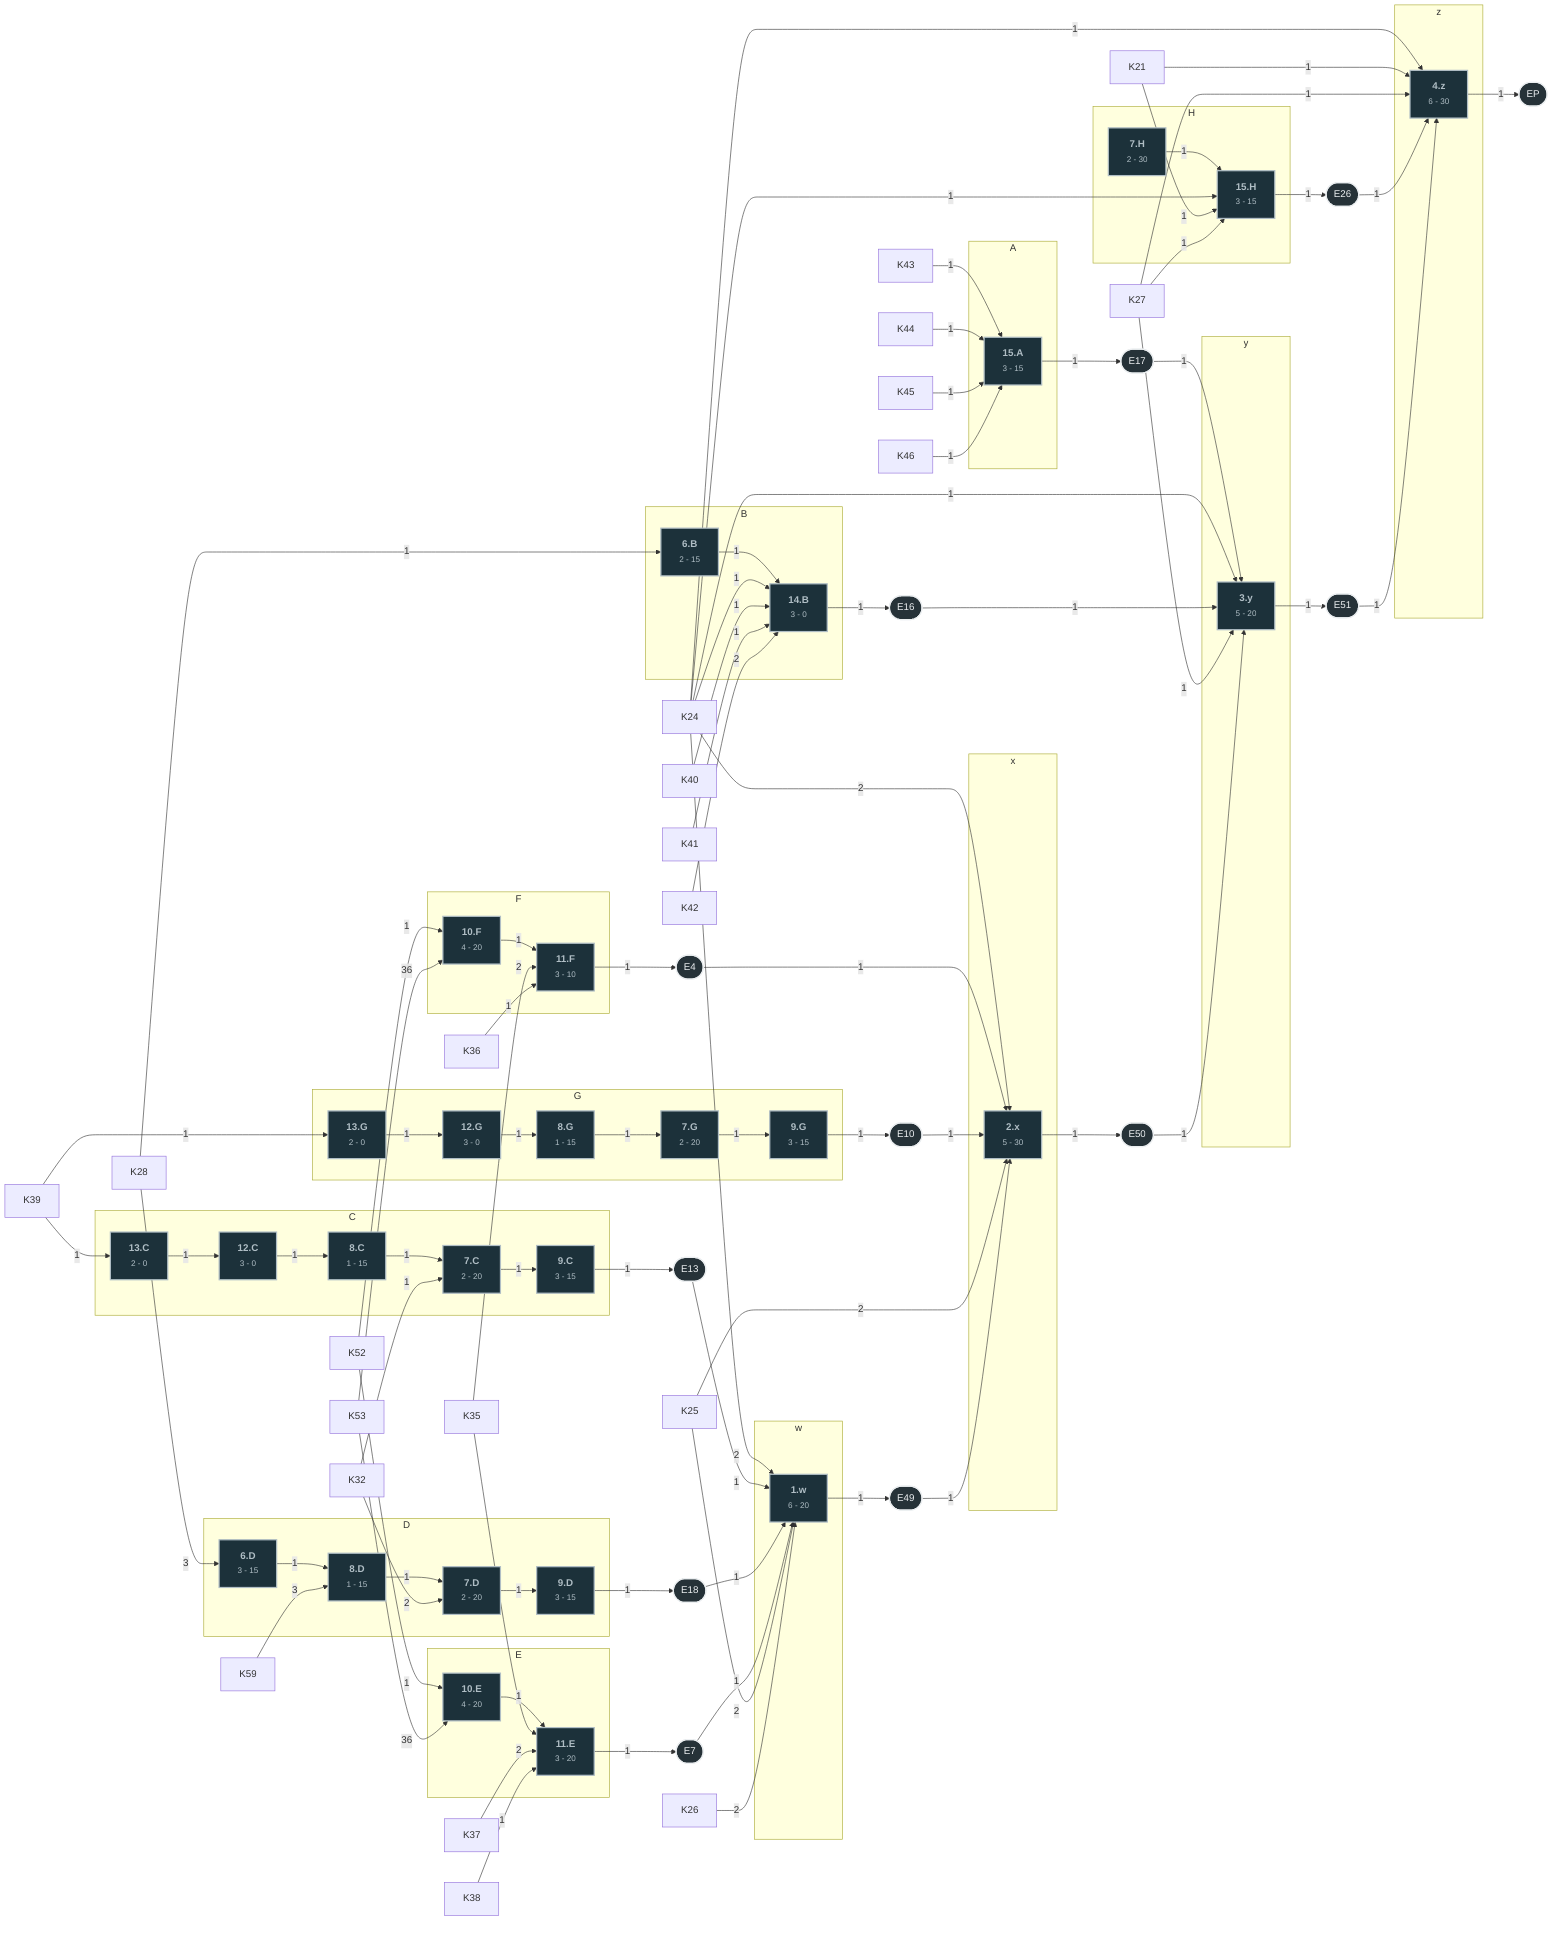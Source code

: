 %%{init: {'theme': 'dark'}, 'themeVariables': {'darkMode': true}}%%
flowchart LR
    15.A["<div style='font-size:16px'><b>15.A</b></div><small>3 - 15</small>"]
    6.B["<div style='font-size:16px'><b>6.B</b></div><small>2 - 15</small>"]
    14.B["<div style='font-size:16px'><b>14.B</b></div><small>3 - 0</small>"]
    13.C["<div style='font-size:16px'><b>13.C</b></div><small>2 - 0</small>"]
    12.C["<div style='font-size:16px'><b>12.C</b></div><small>3 - 0</small>"]
    8.C["<div style='font-size:16px'><b>8.C</b></div><small>1 - 15</small>"]
    7.C["<div style='font-size:16px'><b>7.C</b></div><small>2 - 20</small>"]
    9.C["<div style='font-size:16px'><b>9.C</b></div><small>3 - 15</small>"]
    6.D["<div style='font-size:16px'><b>6.D</b></div><small>3 - 15</small>"]
    7.D["<div style='font-size:16px'><b>7.D</b></div><small>2 - 20</small>"]
    8.D["<div style='font-size:16px'><b>8.D</b></div><small>1 - 15</small>"]
    9.D["<div style='font-size:16px'><b>9.D</b></div><small>3 - 15</small>"]
    10.E["<div style='font-size:16px'><b>10.E</b></div><small>4 - 20</small>"]
    11.E["<div style='font-size:16px'><b>11.E</b></div><small>3 - 20</small>"]
    10.F["<div style='font-size:16px'><b>10.F</b></div><small>4 - 20</small>"]
    11.F["<div style='font-size:16px'><b>11.F</b></div><small>3 - 10</small>"]
    13.G["<div style='font-size:16px'><b>13.G</b></div><small>2 - 0</small>"]
    12.G["<div style='font-size:16px'><b>12.G</b></div><small>3 - 0</small>"]
    8.G["<div style='font-size:16px'><b>8.G</b></div><small>1 - 15</small>"]
    7.G["<div style='font-size:16px'><b>7.G</b></div><small>2 - 20</small>"]
    9.G["<div style='font-size:16px'><b>9.G</b></div><small>3 - 15</small>"]
    7.H["<div style='font-size:16px'><b>7.H</b></div><small>2 - 30</small>"]
    15.H["<div style='font-size:16px'><b>15.H</b></div><small>3 - 15</small>"]
    1.w["<div style='font-size:16px'><b>1.w</b></div><small>6 - 20</small>"]
    2.x["<div style='font-size:16px'><b>2.x</b></div><small>5 - 30</small>"]
    4.z["<div style='font-size:16px'><b>4.z</b></div><small>6 - 30</small>"]
    3.y["<div style='font-size:16px'><b>3.y</b></div><small>5 - 20</small>"]
    E17([E17])
    E16([E16])
    E13([E13])
    E18([E18])
    E7([E7])
    E4([E4])
    E10([E10])
    E26([E26])
    E49([E49])
    E50([E50])
    E51([E51])
    EP([EP])
    subgraph A
    15.A["<div style='font-size:16px'><b>15.A</b></div><small>3 - 15</small>"]
    end

    subgraph B
    6.B["<div style='font-size:16px'><b>6.B</b></div><small>2 - 15</small>"]
    14.B["<div style='font-size:16px'><b>14.B</b></div><small>3 - 0</small>"]
    end

    subgraph C
    13.C["<div style='font-size:16px'><b>13.C</b></div><small>2 - 0</small>"]
    12.C["<div style='font-size:16px'><b>12.C</b></div><small>3 - 0</small>"]
    8.C["<div style='font-size:16px'><b>8.C</b></div><small>1 - 15</small>"]
    7.C["<div style='font-size:16px'><b>7.C</b></div><small>2 - 20</small>"]
    9.C["<div style='font-size:16px'><b>9.C</b></div><small>3 - 15</small>"]
    end

    subgraph D
    6.D["<div style='font-size:16px'><b>6.D</b></div><small>3 - 15</small>"]
    7.D["<div style='font-size:16px'><b>7.D</b></div><small>2 - 20</small>"]
    8.D["<div style='font-size:16px'><b>8.D</b></div><small>1 - 15</small>"]
    9.D["<div style='font-size:16px'><b>9.D</b></div><small>3 - 15</small>"]
    end

    subgraph E
    10.E["<div style='font-size:16px'><b>10.E</b></div><small>4 - 20</small>"]
    11.E["<div style='font-size:16px'><b>11.E</b></div><small>3 - 20</small>"]
    end

    subgraph F
    10.F["<div style='font-size:16px'><b>10.F</b></div><small>4 - 20</small>"]
    11.F["<div style='font-size:16px'><b>11.F</b></div><small>3 - 10</small>"]
    end

    subgraph G
    13.G["<div style='font-size:16px'><b>13.G</b></div><small>2 - 0</small>"]
    12.G["<div style='font-size:16px'><b>12.G</b></div><small>3 - 0</small>"]
    8.G["<div style='font-size:16px'><b>8.G</b></div><small>1 - 15</small>"]
    7.G["<div style='font-size:16px'><b>7.G</b></div><small>2 - 20</small>"]
    9.G["<div style='font-size:16px'><b>9.G</b></div><small>3 - 15</small>"]
    end

    subgraph H
    7.H["<div style='font-size:16px'><b>7.H</b></div><small>2 - 30</small>"]
    15.H["<div style='font-size:16px'><b>15.H</b></div><small>3 - 15</small>"]
    end

    subgraph w
    1.w["<div style='font-size:16px'><b>1.w</b></div><small>6 - 20</small>"]
    end

    subgraph x
    2.x["<div style='font-size:16px'><b>2.x</b></div><small>5 - 30</small>"]
    end

    subgraph y
    3.y["<div style='font-size:16px'><b>3.y</b></div><small>5 - 20</small>"]
    end

    subgraph z
    4.z["<div style='font-size:16px'><b>4.z</b></div><small>6 - 30</small>"]
    end

    15.A -->|1| E17
    6.B -->|1| 14.B
    14.B -->|1| E16
    13.C -->|1| 12.C
    12.C -->|1| 8.C
    8.C -->|1| 7.C
    7.C -->|1| 9.C
    9.C -->|1| E13
    6.D -->|1| 8.D
    7.D -->|1| 9.D
    8.D -->|1| 7.D
    9.D -->|1| E18
    10.E -->|1| 11.E
    11.E -->|1| E7
    10.F -->|1| 11.F
    11.F -->|1| E4
    13.G -->|1| 12.G
    12.G -->|1| 8.G
    8.G -->|1| 7.G
    7.G -->|1| 9.G
    9.G -->|1| E10
    7.H -->|1| 15.H
    15.H -->|1| E26
    1.w -->|1| E49
    2.x -->|1| E50
    4.z -->|1| EP
    3.y -->|1| E51
    K43 -->|1| 15.A
    K44 -->|1| 15.A
    K45 -->|1| 15.A
    K46 -->|1| 15.A
    E17 -->|1| 3.y
    K28 -->|1| 6.B
    K28 -->|3| 6.D
    K24 -->|1| 14.B
    K24 -->|1| 15.H
    K24 -->|2| 1.w
    K24 -->|2| 2.x
    K24 -->|1| 3.y
    K24 -->|1| 4.z
    K40 -->|1| 14.B
    K41 -->|1| 14.B
    K42 -->|2| 14.B
    E16 -->|1| 3.y
    K39 -->|1| 13.C
    K39 -->|1| 13.G
    K32 -->|1| 7.C
    K32 -->|2| 7.D
    E13 -->|1| 1.w
    K59 -->|3| 8.D
    E18 -->|1| 1.w
    K52 -->|1| 10.E
    K52 -->|1| 10.F
    K53 -->|36| 10.E
    K53 -->|36| 10.F
    K35 -->|1| 11.E
    K35 -->|2| 11.F
    K37 -->|2| 11.E
    K38 -->|1| 11.E
    E7 -->|1| 1.w
    K36 -->|1| 11.F
    E4 -->|1| 2.x
    E10 -->|1| 2.x
    K21 -->|1| 15.H
    K21 -->|1| 4.z
    K27 -->|1| 15.H
    K27 -->|1| 3.y
    K27 -->|1| 4.z
    E26 -->|1| 4.z
    K25 -->|2| 1.w
    K25 -->|2| 2.x
    K26 -->|2| 1.w
    E49 -->|1| 2.x
    E50 -->|1| 3.y
    E51 -->|1| 4.z
    %% Style definitions
    classDef bought fill:#455A64,stroke:#CFD8DC,stroke-width:2px,color:#CFD8DC;
    classDef produced fill:#263238,stroke:#ECEFF1,stroke-width:2px,color:#ECEFF1;
    classDef process fill:#1C313A,stroke:#B0BEC5,stroke-width:2px,color:#B0BEC5;
    15.A:::process
    6.B:::process
    14.B:::process
    13.C:::process
    12.C:::process
    8.C:::process
    7.C:::process
    9.C:::process
    6.D:::process
    7.D:::process
    8.D:::process
    9.D:::process
    10.E:::process
    11.E:::process
    10.F:::process
    11.F:::process
    13.G:::process
    12.G:::process
    8.G:::process
    7.G:::process
    9.G:::process
    7.H:::process
    15.H:::process
    1.w:::process
    2.x:::process
    4.z:::process
    3.y:::process
    E17:::produced
    E16:::produced
    E13:::produced
    E18:::produced
    E7:::produced
    E4:::produced
    E10:::produced
    E26:::produced
    E49:::produced
    E50:::produced
    E51:::produced
    EP:::produced
    15.A:::process
    6.B:::process
    14.B:::process
    13.C:::process
    12.C:::process
    8.C:::process
    7.C:::process
    9.C:::process
    6.D:::process
    7.D:::process
    8.D:::process
    9.D:::process
    10.E:::process
    11.E:::process
    10.F:::process
    11.F:::process
    13.G:::process
    12.G:::process
    8.G:::process
    7.G:::process
    9.G:::process
    7.H:::process
    15.H:::process
    1.w:::process
    2.x:::process
    3.y:::process
    4.z:::process